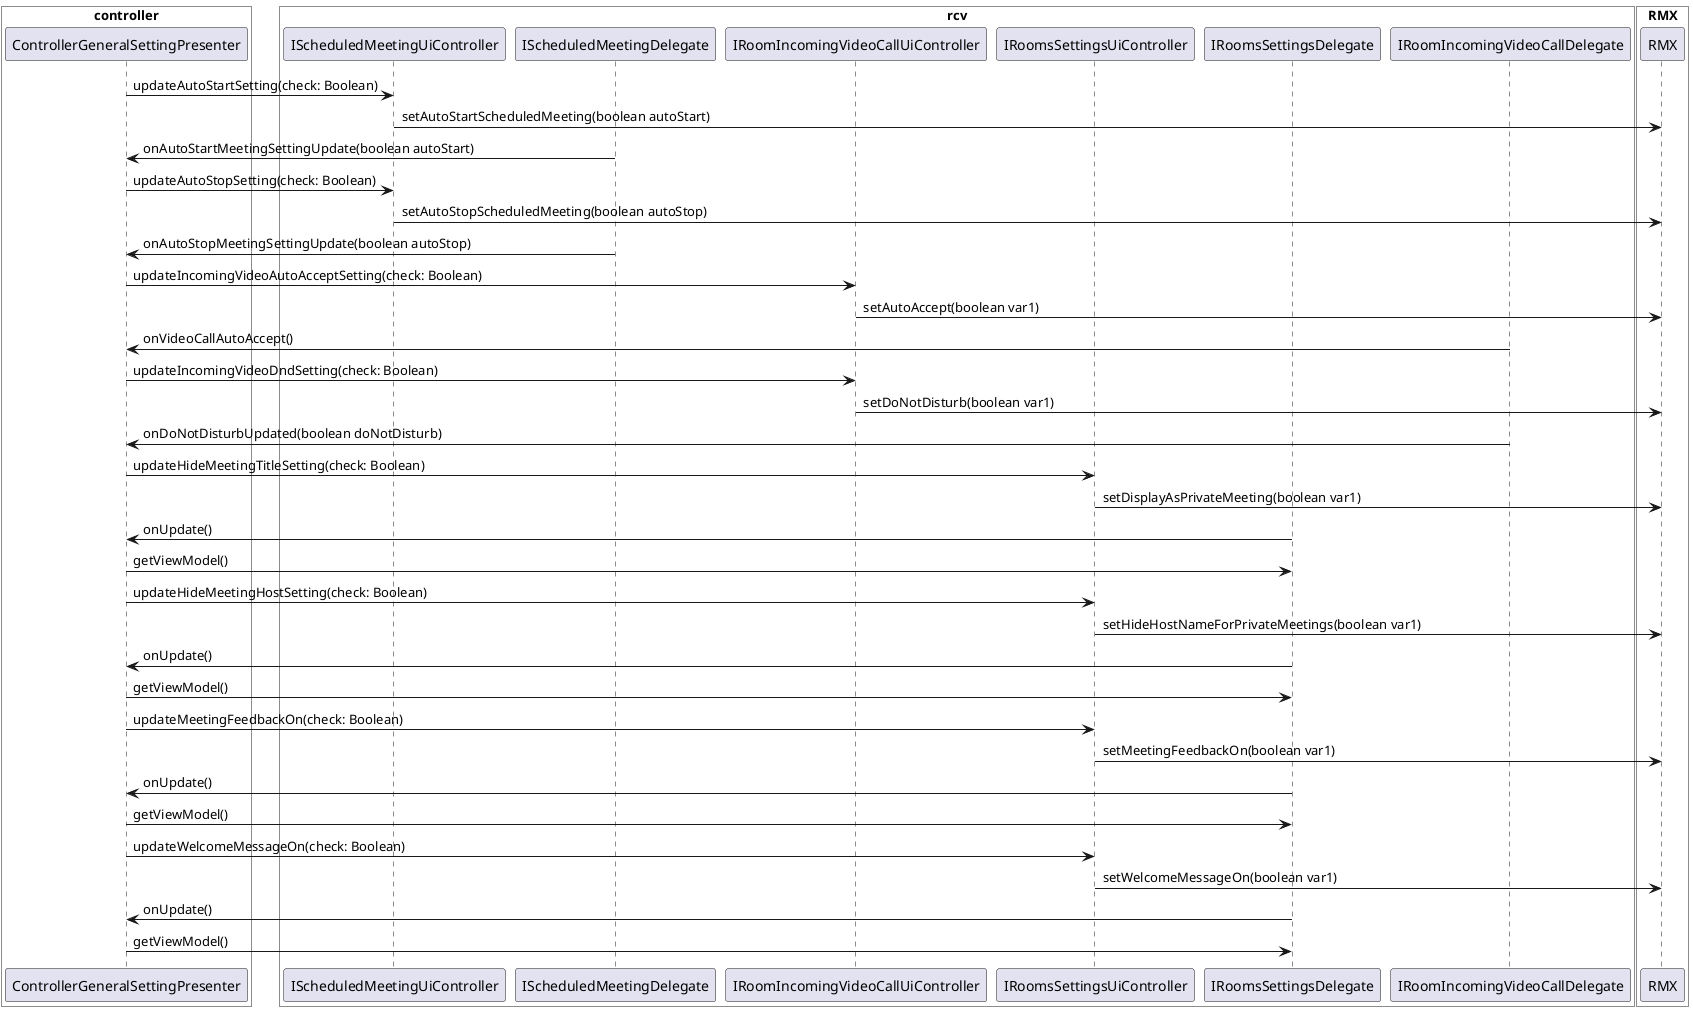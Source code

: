 @startuml
box "controller" #fff
participant ControllerGeneralSettingPresenter
end box
box "rcv" #fff
participant IScheduledMeetingUiController
participant IScheduledMeetingDelegate
participant IRoomIncomingVideoCallUiController
participant IRoomsSettingsUiController
participant IRoomsSettingsDelegate
participant IRoomIncomingVideoCallDelegate
end box
box "RMX" #fff
participant RMX
end box

ControllerGeneralSettingPresenter -> IScheduledMeetingUiController: updateAutoStartSetting(check: Boolean)
IScheduledMeetingUiController -> RMX: setAutoStartScheduledMeeting(boolean autoStart)
IScheduledMeetingDelegate -> ControllerGeneralSettingPresenter: onAutoStartMeetingSettingUpdate(boolean autoStart)
ControllerGeneralSettingPresenter -> IScheduledMeetingUiController: updateAutoStopSetting(check: Boolean)
IScheduledMeetingUiController -> RMX: setAutoStopScheduledMeeting(boolean autoStop)
IScheduledMeetingDelegate -> ControllerGeneralSettingPresenter: onAutoStopMeetingSettingUpdate(boolean autoStop)

ControllerGeneralSettingPresenter -> IRoomIncomingVideoCallUiController: updateIncomingVideoAutoAcceptSetting(check: Boolean)
IRoomIncomingVideoCallUiController -> RMX: setAutoAccept(boolean var1)
IRoomIncomingVideoCallDelegate -> ControllerGeneralSettingPresenter: onVideoCallAutoAccept()
ControllerGeneralSettingPresenter -> IRoomIncomingVideoCallUiController: updateIncomingVideoDndSetting(check: Boolean)
IRoomIncomingVideoCallUiController -> RMX: setDoNotDisturb(boolean var1)
IRoomIncomingVideoCallDelegate -> ControllerGeneralSettingPresenter: onDoNotDisturbUpdated(boolean doNotDisturb)

ControllerGeneralSettingPresenter -> IRoomsSettingsUiController: updateHideMeetingTitleSetting(check: Boolean)
IRoomsSettingsUiController -> RMX: setDisplayAsPrivateMeeting(boolean var1)
IRoomsSettingsDelegate -> ControllerGeneralSettingPresenter: onUpdate()
ControllerGeneralSettingPresenter -> IRoomsSettingsDelegate: getViewModel()
ControllerGeneralSettingPresenter -> IRoomsSettingsUiController: updateHideMeetingHostSetting(check: Boolean)
IRoomsSettingsUiController -> RMX: setHideHostNameForPrivateMeetings(boolean var1)
IRoomsSettingsDelegate -> ControllerGeneralSettingPresenter: onUpdate()
ControllerGeneralSettingPresenter -> IRoomsSettingsDelegate: getViewModel()
ControllerGeneralSettingPresenter -> IRoomsSettingsUiController: updateMeetingFeedbackOn(check: Boolean)
IRoomsSettingsUiController -> RMX: setMeetingFeedbackOn(boolean var1)
IRoomsSettingsDelegate -> ControllerGeneralSettingPresenter: onUpdate()
ControllerGeneralSettingPresenter -> IRoomsSettingsDelegate: getViewModel()
ControllerGeneralSettingPresenter -> IRoomsSettingsUiController: updateWelcomeMessageOn(check: Boolean)
IRoomsSettingsUiController -> RMX: setWelcomeMessageOn(boolean var1)
IRoomsSettingsDelegate -> ControllerGeneralSettingPresenter: onUpdate()
ControllerGeneralSettingPresenter -> IRoomsSettingsDelegate: getViewModel()

@enduml
